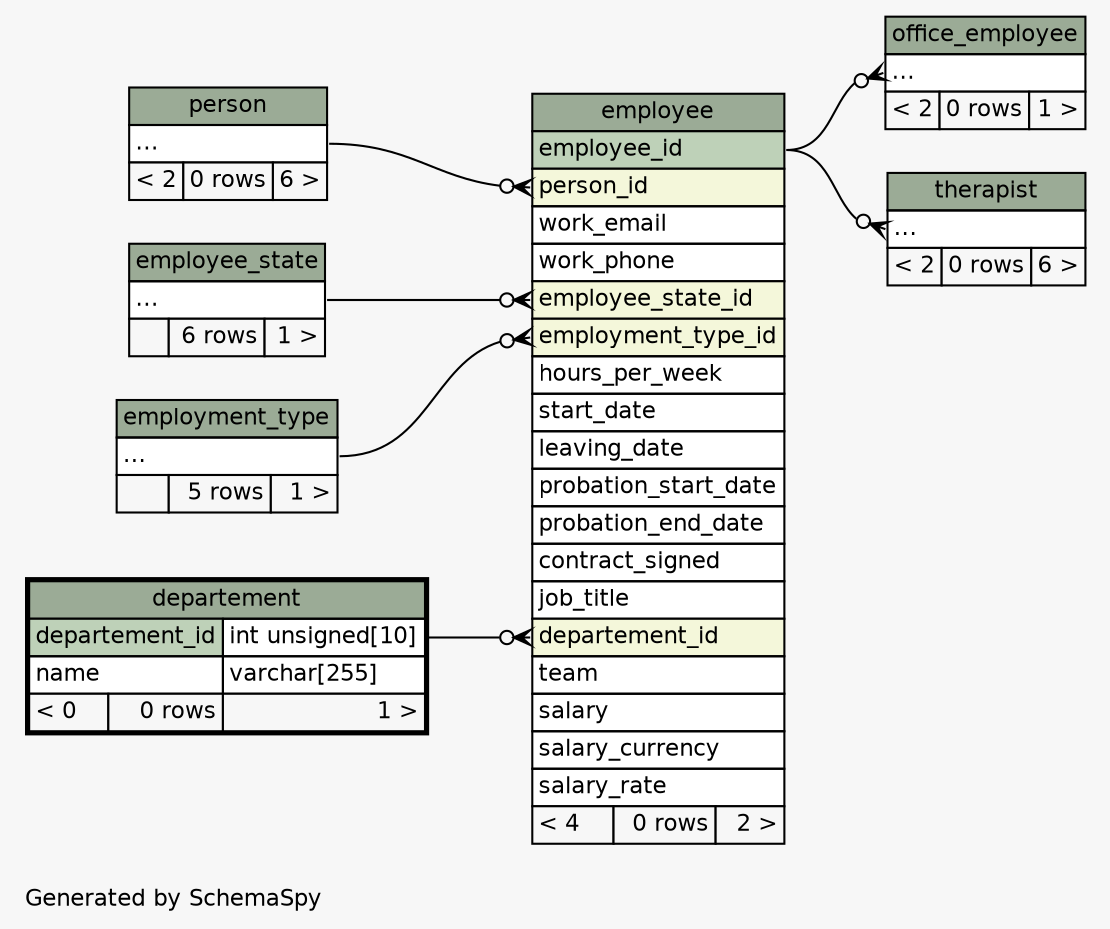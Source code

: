 // dot 2.40.1 on Linux 5.3.0-28-generic
// SchemaSpy rev 590
digraph "twoDegreesRelationshipsDiagram" {
  graph [
    rankdir="RL"
    bgcolor="#f7f7f7"
    label="\nGenerated by SchemaSpy"
    labeljust="l"
    nodesep="0.18"
    ranksep="0.46"
    fontname="Helvetica"
    fontsize="11"
  ];
  node [
    fontname="Helvetica"
    fontsize="11"
    shape="plaintext"
  ];
  edge [
    arrowsize="0.8"
  ];
  "employee":"departement_id":w -> "departement":"departement_id.type":e [arrowhead=none dir=back arrowtail=crowodot];
  "employee":"employee_state_id":w -> "employee_state":"elipses":e [arrowhead=none dir=back arrowtail=crowodot];
  "employee":"employment_type_id":w -> "employment_type":"elipses":e [arrowhead=none dir=back arrowtail=crowodot];
  "employee":"person_id":w -> "person":"elipses":e [arrowhead=none dir=back arrowtail=crowodot];
  "office_employee":"elipses":w -> "employee":"employee_id":e [arrowhead=none dir=back arrowtail=crowodot];
  "therapist":"elipses":w -> "employee":"employee_id":e [arrowhead=none dir=back arrowtail=crowodot];
  "departement" [
    label=<
    <TABLE BORDER="2" CELLBORDER="1" CELLSPACING="0" BGCOLOR="#ffffff">
      <TR><TD COLSPAN="3" BGCOLOR="#9bab96" ALIGN="CENTER">departement</TD></TR>
      <TR><TD PORT="departement_id" COLSPAN="2" BGCOLOR="#bed1b8" ALIGN="LEFT">departement_id</TD><TD PORT="departement_id.type" ALIGN="LEFT">int unsigned[10]</TD></TR>
      <TR><TD PORT="name" COLSPAN="2" ALIGN="LEFT">name</TD><TD PORT="name.type" ALIGN="LEFT">varchar[255]</TD></TR>
      <TR><TD ALIGN="LEFT" BGCOLOR="#f7f7f7">&lt; 0</TD><TD ALIGN="RIGHT" BGCOLOR="#f7f7f7">0 rows</TD><TD ALIGN="RIGHT" BGCOLOR="#f7f7f7">1 &gt;</TD></TR>
    </TABLE>>
    URL="departement.html"
    tooltip="departement"
  ];
  "employee" [
    label=<
    <TABLE BORDER="0" CELLBORDER="1" CELLSPACING="0" BGCOLOR="#ffffff">
      <TR><TD COLSPAN="3" BGCOLOR="#9bab96" ALIGN="CENTER">employee</TD></TR>
      <TR><TD PORT="employee_id" COLSPAN="3" BGCOLOR="#bed1b8" ALIGN="LEFT">employee_id</TD></TR>
      <TR><TD PORT="person_id" COLSPAN="3" BGCOLOR="#f4f7da" ALIGN="LEFT">person_id</TD></TR>
      <TR><TD PORT="work_email" COLSPAN="3" ALIGN="LEFT">work_email</TD></TR>
      <TR><TD PORT="work_phone" COLSPAN="3" ALIGN="LEFT">work_phone</TD></TR>
      <TR><TD PORT="employee_state_id" COLSPAN="3" BGCOLOR="#f4f7da" ALIGN="LEFT">employee_state_id</TD></TR>
      <TR><TD PORT="employment_type_id" COLSPAN="3" BGCOLOR="#f4f7da" ALIGN="LEFT">employment_type_id</TD></TR>
      <TR><TD PORT="hours_per_week" COLSPAN="3" ALIGN="LEFT">hours_per_week</TD></TR>
      <TR><TD PORT="start_date" COLSPAN="3" ALIGN="LEFT">start_date</TD></TR>
      <TR><TD PORT="leaving_date" COLSPAN="3" ALIGN="LEFT">leaving_date</TD></TR>
      <TR><TD PORT="probation_start_date" COLSPAN="3" ALIGN="LEFT">probation_start_date</TD></TR>
      <TR><TD PORT="probation_end_date" COLSPAN="3" ALIGN="LEFT">probation_end_date</TD></TR>
      <TR><TD PORT="contract_signed" COLSPAN="3" ALIGN="LEFT">contract_signed</TD></TR>
      <TR><TD PORT="job_title" COLSPAN="3" ALIGN="LEFT">job_title</TD></TR>
      <TR><TD PORT="departement_id" COLSPAN="3" BGCOLOR="#f4f7da" ALIGN="LEFT">departement_id</TD></TR>
      <TR><TD PORT="team" COLSPAN="3" ALIGN="LEFT">team</TD></TR>
      <TR><TD PORT="salary" COLSPAN="3" ALIGN="LEFT">salary</TD></TR>
      <TR><TD PORT="salary_currency" COLSPAN="3" ALIGN="LEFT">salary_currency</TD></TR>
      <TR><TD PORT="salary_rate" COLSPAN="3" ALIGN="LEFT">salary_rate</TD></TR>
      <TR><TD ALIGN="LEFT" BGCOLOR="#f7f7f7">&lt; 4</TD><TD ALIGN="RIGHT" BGCOLOR="#f7f7f7">0 rows</TD><TD ALIGN="RIGHT" BGCOLOR="#f7f7f7">2 &gt;</TD></TR>
    </TABLE>>
    URL="employee.html"
    tooltip="employee"
  ];
  "employee_state" [
    label=<
    <TABLE BORDER="0" CELLBORDER="1" CELLSPACING="0" BGCOLOR="#ffffff">
      <TR><TD COLSPAN="3" BGCOLOR="#9bab96" ALIGN="CENTER">employee_state</TD></TR>
      <TR><TD PORT="elipses" COLSPAN="3" ALIGN="LEFT">...</TD></TR>
      <TR><TD ALIGN="LEFT" BGCOLOR="#f7f7f7">  </TD><TD ALIGN="RIGHT" BGCOLOR="#f7f7f7">6 rows</TD><TD ALIGN="RIGHT" BGCOLOR="#f7f7f7">1 &gt;</TD></TR>
    </TABLE>>
    URL="employee_state.html"
    tooltip="employee_state"
  ];
  "employment_type" [
    label=<
    <TABLE BORDER="0" CELLBORDER="1" CELLSPACING="0" BGCOLOR="#ffffff">
      <TR><TD COLSPAN="3" BGCOLOR="#9bab96" ALIGN="CENTER">employment_type</TD></TR>
      <TR><TD PORT="elipses" COLSPAN="3" ALIGN="LEFT">...</TD></TR>
      <TR><TD ALIGN="LEFT" BGCOLOR="#f7f7f7">  </TD><TD ALIGN="RIGHT" BGCOLOR="#f7f7f7">5 rows</TD><TD ALIGN="RIGHT" BGCOLOR="#f7f7f7">1 &gt;</TD></TR>
    </TABLE>>
    URL="employment_type.html"
    tooltip="employment_type"
  ];
  "office_employee" [
    label=<
    <TABLE BORDER="0" CELLBORDER="1" CELLSPACING="0" BGCOLOR="#ffffff">
      <TR><TD COLSPAN="3" BGCOLOR="#9bab96" ALIGN="CENTER">office_employee</TD></TR>
      <TR><TD PORT="elipses" COLSPAN="3" ALIGN="LEFT">...</TD></TR>
      <TR><TD ALIGN="LEFT" BGCOLOR="#f7f7f7">&lt; 2</TD><TD ALIGN="RIGHT" BGCOLOR="#f7f7f7">0 rows</TD><TD ALIGN="RIGHT" BGCOLOR="#f7f7f7">1 &gt;</TD></TR>
    </TABLE>>
    URL="office_employee.html"
    tooltip="office_employee"
  ];
  "person" [
    label=<
    <TABLE BORDER="0" CELLBORDER="1" CELLSPACING="0" BGCOLOR="#ffffff">
      <TR><TD COLSPAN="3" BGCOLOR="#9bab96" ALIGN="CENTER">person</TD></TR>
      <TR><TD PORT="elipses" COLSPAN="3" ALIGN="LEFT">...</TD></TR>
      <TR><TD ALIGN="LEFT" BGCOLOR="#f7f7f7">&lt; 2</TD><TD ALIGN="RIGHT" BGCOLOR="#f7f7f7">0 rows</TD><TD ALIGN="RIGHT" BGCOLOR="#f7f7f7">6 &gt;</TD></TR>
    </TABLE>>
    URL="person.html"
    tooltip="person"
  ];
  "therapist" [
    label=<
    <TABLE BORDER="0" CELLBORDER="1" CELLSPACING="0" BGCOLOR="#ffffff">
      <TR><TD COLSPAN="3" BGCOLOR="#9bab96" ALIGN="CENTER">therapist</TD></TR>
      <TR><TD PORT="elipses" COLSPAN="3" ALIGN="LEFT">...</TD></TR>
      <TR><TD ALIGN="LEFT" BGCOLOR="#f7f7f7">&lt; 2</TD><TD ALIGN="RIGHT" BGCOLOR="#f7f7f7">0 rows</TD><TD ALIGN="RIGHT" BGCOLOR="#f7f7f7">6 &gt;</TD></TR>
    </TABLE>>
    URL="therapist.html"
    tooltip="therapist"
  ];
}
